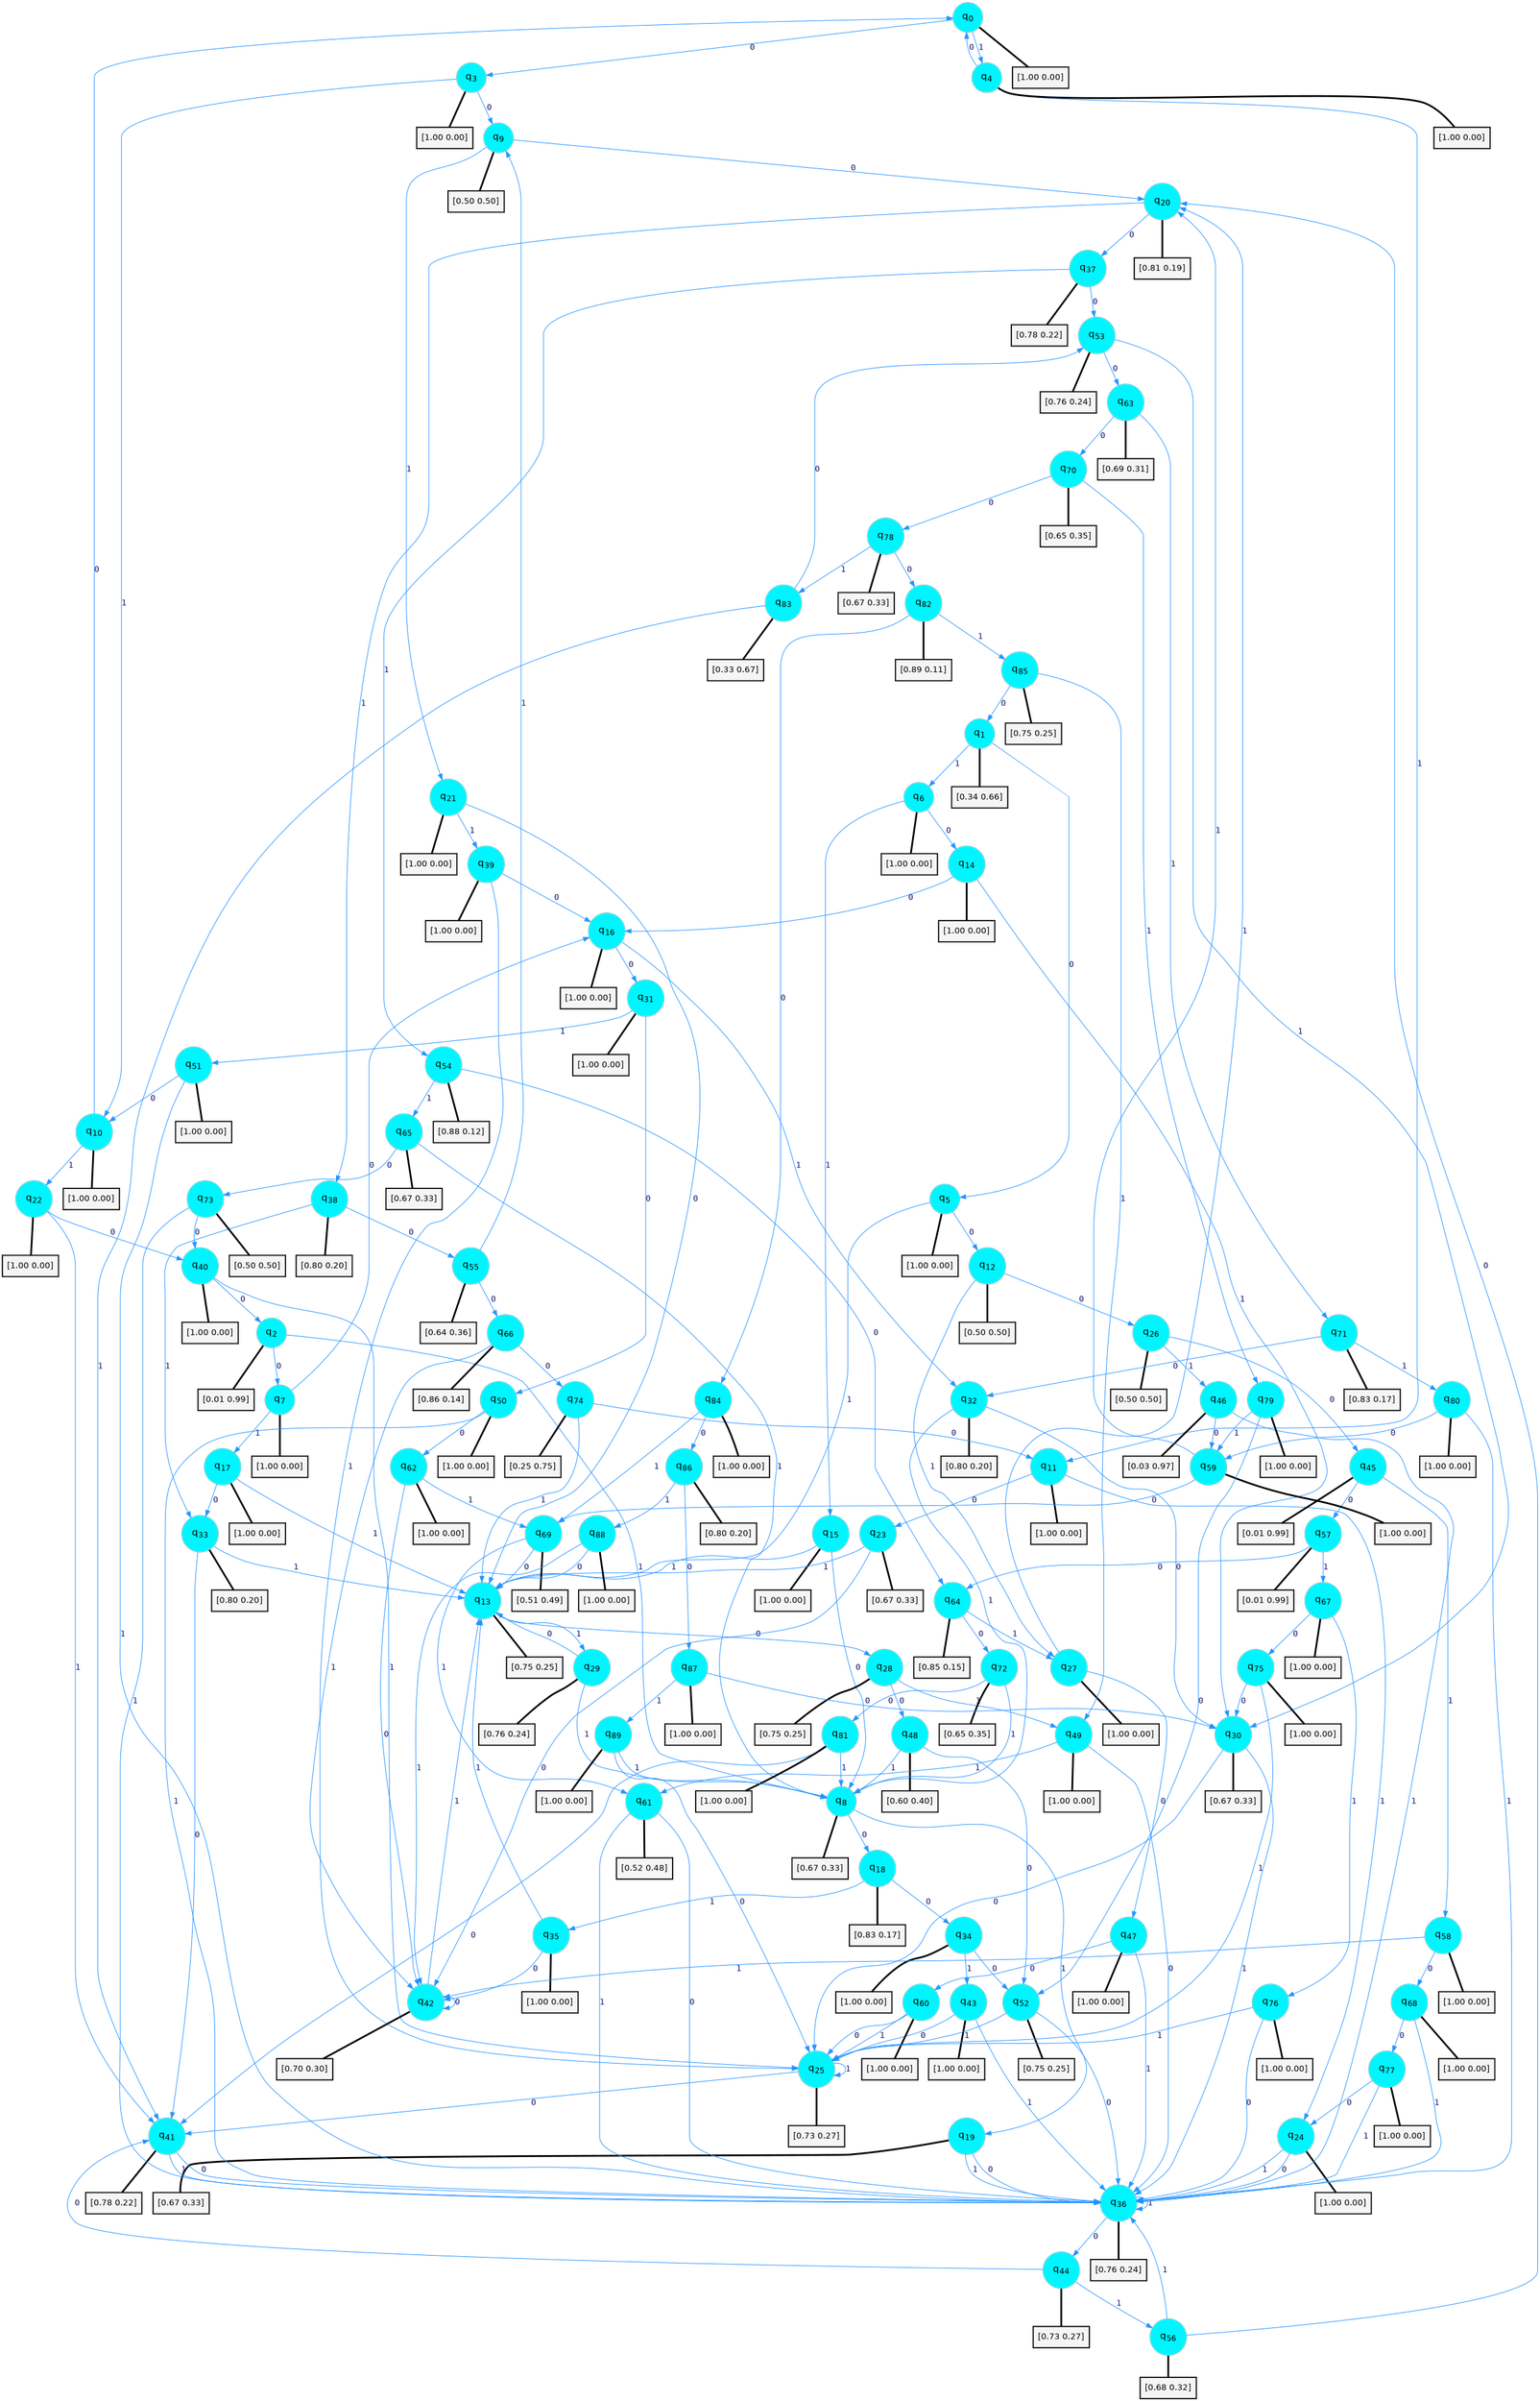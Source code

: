 digraph G {
graph [
bgcolor=transparent, dpi=300, rankdir=TD, size="40,25"];
node [
color=gray, fillcolor=turquoise1, fontcolor=black, fontname=Helvetica, fontsize=16, fontweight=bold, shape=circle, style=filled];
edge [
arrowsize=1, color=dodgerblue1, fontcolor=midnightblue, fontname=courier, fontweight=bold, penwidth=1, style=solid, weight=20];
0[label=<q<SUB>0</SUB>>];
1[label=<q<SUB>1</SUB>>];
2[label=<q<SUB>2</SUB>>];
3[label=<q<SUB>3</SUB>>];
4[label=<q<SUB>4</SUB>>];
5[label=<q<SUB>5</SUB>>];
6[label=<q<SUB>6</SUB>>];
7[label=<q<SUB>7</SUB>>];
8[label=<q<SUB>8</SUB>>];
9[label=<q<SUB>9</SUB>>];
10[label=<q<SUB>10</SUB>>];
11[label=<q<SUB>11</SUB>>];
12[label=<q<SUB>12</SUB>>];
13[label=<q<SUB>13</SUB>>];
14[label=<q<SUB>14</SUB>>];
15[label=<q<SUB>15</SUB>>];
16[label=<q<SUB>16</SUB>>];
17[label=<q<SUB>17</SUB>>];
18[label=<q<SUB>18</SUB>>];
19[label=<q<SUB>19</SUB>>];
20[label=<q<SUB>20</SUB>>];
21[label=<q<SUB>21</SUB>>];
22[label=<q<SUB>22</SUB>>];
23[label=<q<SUB>23</SUB>>];
24[label=<q<SUB>24</SUB>>];
25[label=<q<SUB>25</SUB>>];
26[label=<q<SUB>26</SUB>>];
27[label=<q<SUB>27</SUB>>];
28[label=<q<SUB>28</SUB>>];
29[label=<q<SUB>29</SUB>>];
30[label=<q<SUB>30</SUB>>];
31[label=<q<SUB>31</SUB>>];
32[label=<q<SUB>32</SUB>>];
33[label=<q<SUB>33</SUB>>];
34[label=<q<SUB>34</SUB>>];
35[label=<q<SUB>35</SUB>>];
36[label=<q<SUB>36</SUB>>];
37[label=<q<SUB>37</SUB>>];
38[label=<q<SUB>38</SUB>>];
39[label=<q<SUB>39</SUB>>];
40[label=<q<SUB>40</SUB>>];
41[label=<q<SUB>41</SUB>>];
42[label=<q<SUB>42</SUB>>];
43[label=<q<SUB>43</SUB>>];
44[label=<q<SUB>44</SUB>>];
45[label=<q<SUB>45</SUB>>];
46[label=<q<SUB>46</SUB>>];
47[label=<q<SUB>47</SUB>>];
48[label=<q<SUB>48</SUB>>];
49[label=<q<SUB>49</SUB>>];
50[label=<q<SUB>50</SUB>>];
51[label=<q<SUB>51</SUB>>];
52[label=<q<SUB>52</SUB>>];
53[label=<q<SUB>53</SUB>>];
54[label=<q<SUB>54</SUB>>];
55[label=<q<SUB>55</SUB>>];
56[label=<q<SUB>56</SUB>>];
57[label=<q<SUB>57</SUB>>];
58[label=<q<SUB>58</SUB>>];
59[label=<q<SUB>59</SUB>>];
60[label=<q<SUB>60</SUB>>];
61[label=<q<SUB>61</SUB>>];
62[label=<q<SUB>62</SUB>>];
63[label=<q<SUB>63</SUB>>];
64[label=<q<SUB>64</SUB>>];
65[label=<q<SUB>65</SUB>>];
66[label=<q<SUB>66</SUB>>];
67[label=<q<SUB>67</SUB>>];
68[label=<q<SUB>68</SUB>>];
69[label=<q<SUB>69</SUB>>];
70[label=<q<SUB>70</SUB>>];
71[label=<q<SUB>71</SUB>>];
72[label=<q<SUB>72</SUB>>];
73[label=<q<SUB>73</SUB>>];
74[label=<q<SUB>74</SUB>>];
75[label=<q<SUB>75</SUB>>];
76[label=<q<SUB>76</SUB>>];
77[label=<q<SUB>77</SUB>>];
78[label=<q<SUB>78</SUB>>];
79[label=<q<SUB>79</SUB>>];
80[label=<q<SUB>80</SUB>>];
81[label=<q<SUB>81</SUB>>];
82[label=<q<SUB>82</SUB>>];
83[label=<q<SUB>83</SUB>>];
84[label=<q<SUB>84</SUB>>];
85[label=<q<SUB>85</SUB>>];
86[label=<q<SUB>86</SUB>>];
87[label=<q<SUB>87</SUB>>];
88[label=<q<SUB>88</SUB>>];
89[label=<q<SUB>89</SUB>>];
90[label="[1.00 0.00]", shape=box,fontcolor=black, fontname=Helvetica, fontsize=14, penwidth=2, fillcolor=whitesmoke,color=black];
91[label="[0.34 0.66]", shape=box,fontcolor=black, fontname=Helvetica, fontsize=14, penwidth=2, fillcolor=whitesmoke,color=black];
92[label="[0.01 0.99]", shape=box,fontcolor=black, fontname=Helvetica, fontsize=14, penwidth=2, fillcolor=whitesmoke,color=black];
93[label="[1.00 0.00]", shape=box,fontcolor=black, fontname=Helvetica, fontsize=14, penwidth=2, fillcolor=whitesmoke,color=black];
94[label="[1.00 0.00]", shape=box,fontcolor=black, fontname=Helvetica, fontsize=14, penwidth=2, fillcolor=whitesmoke,color=black];
95[label="[1.00 0.00]", shape=box,fontcolor=black, fontname=Helvetica, fontsize=14, penwidth=2, fillcolor=whitesmoke,color=black];
96[label="[1.00 0.00]", shape=box,fontcolor=black, fontname=Helvetica, fontsize=14, penwidth=2, fillcolor=whitesmoke,color=black];
97[label="[1.00 0.00]", shape=box,fontcolor=black, fontname=Helvetica, fontsize=14, penwidth=2, fillcolor=whitesmoke,color=black];
98[label="[0.67 0.33]", shape=box,fontcolor=black, fontname=Helvetica, fontsize=14, penwidth=2, fillcolor=whitesmoke,color=black];
99[label="[0.50 0.50]", shape=box,fontcolor=black, fontname=Helvetica, fontsize=14, penwidth=2, fillcolor=whitesmoke,color=black];
100[label="[1.00 0.00]", shape=box,fontcolor=black, fontname=Helvetica, fontsize=14, penwidth=2, fillcolor=whitesmoke,color=black];
101[label="[1.00 0.00]", shape=box,fontcolor=black, fontname=Helvetica, fontsize=14, penwidth=2, fillcolor=whitesmoke,color=black];
102[label="[0.50 0.50]", shape=box,fontcolor=black, fontname=Helvetica, fontsize=14, penwidth=2, fillcolor=whitesmoke,color=black];
103[label="[0.75 0.25]", shape=box,fontcolor=black, fontname=Helvetica, fontsize=14, penwidth=2, fillcolor=whitesmoke,color=black];
104[label="[1.00 0.00]", shape=box,fontcolor=black, fontname=Helvetica, fontsize=14, penwidth=2, fillcolor=whitesmoke,color=black];
105[label="[1.00 0.00]", shape=box,fontcolor=black, fontname=Helvetica, fontsize=14, penwidth=2, fillcolor=whitesmoke,color=black];
106[label="[1.00 0.00]", shape=box,fontcolor=black, fontname=Helvetica, fontsize=14, penwidth=2, fillcolor=whitesmoke,color=black];
107[label="[1.00 0.00]", shape=box,fontcolor=black, fontname=Helvetica, fontsize=14, penwidth=2, fillcolor=whitesmoke,color=black];
108[label="[0.83 0.17]", shape=box,fontcolor=black, fontname=Helvetica, fontsize=14, penwidth=2, fillcolor=whitesmoke,color=black];
109[label="[0.67 0.33]", shape=box,fontcolor=black, fontname=Helvetica, fontsize=14, penwidth=2, fillcolor=whitesmoke,color=black];
110[label="[0.81 0.19]", shape=box,fontcolor=black, fontname=Helvetica, fontsize=14, penwidth=2, fillcolor=whitesmoke,color=black];
111[label="[1.00 0.00]", shape=box,fontcolor=black, fontname=Helvetica, fontsize=14, penwidth=2, fillcolor=whitesmoke,color=black];
112[label="[1.00 0.00]", shape=box,fontcolor=black, fontname=Helvetica, fontsize=14, penwidth=2, fillcolor=whitesmoke,color=black];
113[label="[0.67 0.33]", shape=box,fontcolor=black, fontname=Helvetica, fontsize=14, penwidth=2, fillcolor=whitesmoke,color=black];
114[label="[1.00 0.00]", shape=box,fontcolor=black, fontname=Helvetica, fontsize=14, penwidth=2, fillcolor=whitesmoke,color=black];
115[label="[0.73 0.27]", shape=box,fontcolor=black, fontname=Helvetica, fontsize=14, penwidth=2, fillcolor=whitesmoke,color=black];
116[label="[0.50 0.50]", shape=box,fontcolor=black, fontname=Helvetica, fontsize=14, penwidth=2, fillcolor=whitesmoke,color=black];
117[label="[1.00 0.00]", shape=box,fontcolor=black, fontname=Helvetica, fontsize=14, penwidth=2, fillcolor=whitesmoke,color=black];
118[label="[0.75 0.25]", shape=box,fontcolor=black, fontname=Helvetica, fontsize=14, penwidth=2, fillcolor=whitesmoke,color=black];
119[label="[0.76 0.24]", shape=box,fontcolor=black, fontname=Helvetica, fontsize=14, penwidth=2, fillcolor=whitesmoke,color=black];
120[label="[0.67 0.33]", shape=box,fontcolor=black, fontname=Helvetica, fontsize=14, penwidth=2, fillcolor=whitesmoke,color=black];
121[label="[1.00 0.00]", shape=box,fontcolor=black, fontname=Helvetica, fontsize=14, penwidth=2, fillcolor=whitesmoke,color=black];
122[label="[0.80 0.20]", shape=box,fontcolor=black, fontname=Helvetica, fontsize=14, penwidth=2, fillcolor=whitesmoke,color=black];
123[label="[0.80 0.20]", shape=box,fontcolor=black, fontname=Helvetica, fontsize=14, penwidth=2, fillcolor=whitesmoke,color=black];
124[label="[1.00 0.00]", shape=box,fontcolor=black, fontname=Helvetica, fontsize=14, penwidth=2, fillcolor=whitesmoke,color=black];
125[label="[1.00 0.00]", shape=box,fontcolor=black, fontname=Helvetica, fontsize=14, penwidth=2, fillcolor=whitesmoke,color=black];
126[label="[0.76 0.24]", shape=box,fontcolor=black, fontname=Helvetica, fontsize=14, penwidth=2, fillcolor=whitesmoke,color=black];
127[label="[0.78 0.22]", shape=box,fontcolor=black, fontname=Helvetica, fontsize=14, penwidth=2, fillcolor=whitesmoke,color=black];
128[label="[0.80 0.20]", shape=box,fontcolor=black, fontname=Helvetica, fontsize=14, penwidth=2, fillcolor=whitesmoke,color=black];
129[label="[1.00 0.00]", shape=box,fontcolor=black, fontname=Helvetica, fontsize=14, penwidth=2, fillcolor=whitesmoke,color=black];
130[label="[1.00 0.00]", shape=box,fontcolor=black, fontname=Helvetica, fontsize=14, penwidth=2, fillcolor=whitesmoke,color=black];
131[label="[0.78 0.22]", shape=box,fontcolor=black, fontname=Helvetica, fontsize=14, penwidth=2, fillcolor=whitesmoke,color=black];
132[label="[0.70 0.30]", shape=box,fontcolor=black, fontname=Helvetica, fontsize=14, penwidth=2, fillcolor=whitesmoke,color=black];
133[label="[1.00 0.00]", shape=box,fontcolor=black, fontname=Helvetica, fontsize=14, penwidth=2, fillcolor=whitesmoke,color=black];
134[label="[0.73 0.27]", shape=box,fontcolor=black, fontname=Helvetica, fontsize=14, penwidth=2, fillcolor=whitesmoke,color=black];
135[label="[0.01 0.99]", shape=box,fontcolor=black, fontname=Helvetica, fontsize=14, penwidth=2, fillcolor=whitesmoke,color=black];
136[label="[0.03 0.97]", shape=box,fontcolor=black, fontname=Helvetica, fontsize=14, penwidth=2, fillcolor=whitesmoke,color=black];
137[label="[1.00 0.00]", shape=box,fontcolor=black, fontname=Helvetica, fontsize=14, penwidth=2, fillcolor=whitesmoke,color=black];
138[label="[0.60 0.40]", shape=box,fontcolor=black, fontname=Helvetica, fontsize=14, penwidth=2, fillcolor=whitesmoke,color=black];
139[label="[1.00 0.00]", shape=box,fontcolor=black, fontname=Helvetica, fontsize=14, penwidth=2, fillcolor=whitesmoke,color=black];
140[label="[1.00 0.00]", shape=box,fontcolor=black, fontname=Helvetica, fontsize=14, penwidth=2, fillcolor=whitesmoke,color=black];
141[label="[1.00 0.00]", shape=box,fontcolor=black, fontname=Helvetica, fontsize=14, penwidth=2, fillcolor=whitesmoke,color=black];
142[label="[0.75 0.25]", shape=box,fontcolor=black, fontname=Helvetica, fontsize=14, penwidth=2, fillcolor=whitesmoke,color=black];
143[label="[0.76 0.24]", shape=box,fontcolor=black, fontname=Helvetica, fontsize=14, penwidth=2, fillcolor=whitesmoke,color=black];
144[label="[0.88 0.12]", shape=box,fontcolor=black, fontname=Helvetica, fontsize=14, penwidth=2, fillcolor=whitesmoke,color=black];
145[label="[0.64 0.36]", shape=box,fontcolor=black, fontname=Helvetica, fontsize=14, penwidth=2, fillcolor=whitesmoke,color=black];
146[label="[0.68 0.32]", shape=box,fontcolor=black, fontname=Helvetica, fontsize=14, penwidth=2, fillcolor=whitesmoke,color=black];
147[label="[0.01 0.99]", shape=box,fontcolor=black, fontname=Helvetica, fontsize=14, penwidth=2, fillcolor=whitesmoke,color=black];
148[label="[1.00 0.00]", shape=box,fontcolor=black, fontname=Helvetica, fontsize=14, penwidth=2, fillcolor=whitesmoke,color=black];
149[label="[1.00 0.00]", shape=box,fontcolor=black, fontname=Helvetica, fontsize=14, penwidth=2, fillcolor=whitesmoke,color=black];
150[label="[1.00 0.00]", shape=box,fontcolor=black, fontname=Helvetica, fontsize=14, penwidth=2, fillcolor=whitesmoke,color=black];
151[label="[0.52 0.48]", shape=box,fontcolor=black, fontname=Helvetica, fontsize=14, penwidth=2, fillcolor=whitesmoke,color=black];
152[label="[1.00 0.00]", shape=box,fontcolor=black, fontname=Helvetica, fontsize=14, penwidth=2, fillcolor=whitesmoke,color=black];
153[label="[0.69 0.31]", shape=box,fontcolor=black, fontname=Helvetica, fontsize=14, penwidth=2, fillcolor=whitesmoke,color=black];
154[label="[0.85 0.15]", shape=box,fontcolor=black, fontname=Helvetica, fontsize=14, penwidth=2, fillcolor=whitesmoke,color=black];
155[label="[0.67 0.33]", shape=box,fontcolor=black, fontname=Helvetica, fontsize=14, penwidth=2, fillcolor=whitesmoke,color=black];
156[label="[0.86 0.14]", shape=box,fontcolor=black, fontname=Helvetica, fontsize=14, penwidth=2, fillcolor=whitesmoke,color=black];
157[label="[1.00 0.00]", shape=box,fontcolor=black, fontname=Helvetica, fontsize=14, penwidth=2, fillcolor=whitesmoke,color=black];
158[label="[1.00 0.00]", shape=box,fontcolor=black, fontname=Helvetica, fontsize=14, penwidth=2, fillcolor=whitesmoke,color=black];
159[label="[0.51 0.49]", shape=box,fontcolor=black, fontname=Helvetica, fontsize=14, penwidth=2, fillcolor=whitesmoke,color=black];
160[label="[0.65 0.35]", shape=box,fontcolor=black, fontname=Helvetica, fontsize=14, penwidth=2, fillcolor=whitesmoke,color=black];
161[label="[0.83 0.17]", shape=box,fontcolor=black, fontname=Helvetica, fontsize=14, penwidth=2, fillcolor=whitesmoke,color=black];
162[label="[0.65 0.35]", shape=box,fontcolor=black, fontname=Helvetica, fontsize=14, penwidth=2, fillcolor=whitesmoke,color=black];
163[label="[0.50 0.50]", shape=box,fontcolor=black, fontname=Helvetica, fontsize=14, penwidth=2, fillcolor=whitesmoke,color=black];
164[label="[0.25 0.75]", shape=box,fontcolor=black, fontname=Helvetica, fontsize=14, penwidth=2, fillcolor=whitesmoke,color=black];
165[label="[1.00 0.00]", shape=box,fontcolor=black, fontname=Helvetica, fontsize=14, penwidth=2, fillcolor=whitesmoke,color=black];
166[label="[1.00 0.00]", shape=box,fontcolor=black, fontname=Helvetica, fontsize=14, penwidth=2, fillcolor=whitesmoke,color=black];
167[label="[1.00 0.00]", shape=box,fontcolor=black, fontname=Helvetica, fontsize=14, penwidth=2, fillcolor=whitesmoke,color=black];
168[label="[0.67 0.33]", shape=box,fontcolor=black, fontname=Helvetica, fontsize=14, penwidth=2, fillcolor=whitesmoke,color=black];
169[label="[1.00 0.00]", shape=box,fontcolor=black, fontname=Helvetica, fontsize=14, penwidth=2, fillcolor=whitesmoke,color=black];
170[label="[1.00 0.00]", shape=box,fontcolor=black, fontname=Helvetica, fontsize=14, penwidth=2, fillcolor=whitesmoke,color=black];
171[label="[1.00 0.00]", shape=box,fontcolor=black, fontname=Helvetica, fontsize=14, penwidth=2, fillcolor=whitesmoke,color=black];
172[label="[0.89 0.11]", shape=box,fontcolor=black, fontname=Helvetica, fontsize=14, penwidth=2, fillcolor=whitesmoke,color=black];
173[label="[0.33 0.67]", shape=box,fontcolor=black, fontname=Helvetica, fontsize=14, penwidth=2, fillcolor=whitesmoke,color=black];
174[label="[1.00 0.00]", shape=box,fontcolor=black, fontname=Helvetica, fontsize=14, penwidth=2, fillcolor=whitesmoke,color=black];
175[label="[0.75 0.25]", shape=box,fontcolor=black, fontname=Helvetica, fontsize=14, penwidth=2, fillcolor=whitesmoke,color=black];
176[label="[0.80 0.20]", shape=box,fontcolor=black, fontname=Helvetica, fontsize=14, penwidth=2, fillcolor=whitesmoke,color=black];
177[label="[1.00 0.00]", shape=box,fontcolor=black, fontname=Helvetica, fontsize=14, penwidth=2, fillcolor=whitesmoke,color=black];
178[label="[1.00 0.00]", shape=box,fontcolor=black, fontname=Helvetica, fontsize=14, penwidth=2, fillcolor=whitesmoke,color=black];
179[label="[1.00 0.00]", shape=box,fontcolor=black, fontname=Helvetica, fontsize=14, penwidth=2, fillcolor=whitesmoke,color=black];
0->3 [label=0];
0->4 [label=1];
0->90 [arrowhead=none, penwidth=3,color=black];
1->5 [label=0];
1->6 [label=1];
1->91 [arrowhead=none, penwidth=3,color=black];
2->7 [label=0];
2->8 [label=1];
2->92 [arrowhead=none, penwidth=3,color=black];
3->9 [label=0];
3->10 [label=1];
3->93 [arrowhead=none, penwidth=3,color=black];
4->0 [label=0];
4->11 [label=1];
4->94 [arrowhead=none, penwidth=3,color=black];
5->12 [label=0];
5->13 [label=1];
5->95 [arrowhead=none, penwidth=3,color=black];
6->14 [label=0];
6->15 [label=1];
6->96 [arrowhead=none, penwidth=3,color=black];
7->16 [label=0];
7->17 [label=1];
7->97 [arrowhead=none, penwidth=3,color=black];
8->18 [label=0];
8->19 [label=1];
8->98 [arrowhead=none, penwidth=3,color=black];
9->20 [label=0];
9->21 [label=1];
9->99 [arrowhead=none, penwidth=3,color=black];
10->0 [label=0];
10->22 [label=1];
10->100 [arrowhead=none, penwidth=3,color=black];
11->23 [label=0];
11->24 [label=1];
11->101 [arrowhead=none, penwidth=3,color=black];
12->26 [label=0];
12->27 [label=1];
12->102 [arrowhead=none, penwidth=3,color=black];
13->28 [label=0];
13->29 [label=1];
13->103 [arrowhead=none, penwidth=3,color=black];
14->16 [label=0];
14->30 [label=1];
14->104 [arrowhead=none, penwidth=3,color=black];
15->8 [label=0];
15->13 [label=1];
15->105 [arrowhead=none, penwidth=3,color=black];
16->31 [label=0];
16->32 [label=1];
16->106 [arrowhead=none, penwidth=3,color=black];
17->33 [label=0];
17->13 [label=1];
17->107 [arrowhead=none, penwidth=3,color=black];
18->34 [label=0];
18->35 [label=1];
18->108 [arrowhead=none, penwidth=3,color=black];
19->36 [label=0];
19->36 [label=1];
19->109 [arrowhead=none, penwidth=3,color=black];
20->37 [label=0];
20->38 [label=1];
20->110 [arrowhead=none, penwidth=3,color=black];
21->13 [label=0];
21->39 [label=1];
21->111 [arrowhead=none, penwidth=3,color=black];
22->40 [label=0];
22->41 [label=1];
22->112 [arrowhead=none, penwidth=3,color=black];
23->42 [label=0];
23->13 [label=1];
23->113 [arrowhead=none, penwidth=3,color=black];
24->36 [label=0];
24->36 [label=1];
24->114 [arrowhead=none, penwidth=3,color=black];
25->41 [label=0];
25->25 [label=1];
25->115 [arrowhead=none, penwidth=3,color=black];
26->45 [label=0];
26->46 [label=1];
26->116 [arrowhead=none, penwidth=3,color=black];
27->47 [label=0];
27->20 [label=1];
27->117 [arrowhead=none, penwidth=3,color=black];
28->48 [label=0];
28->49 [label=1];
28->118 [arrowhead=none, penwidth=3,color=black];
29->13 [label=0];
29->8 [label=1];
29->119 [arrowhead=none, penwidth=3,color=black];
30->25 [label=0];
30->36 [label=1];
30->120 [arrowhead=none, penwidth=3,color=black];
31->50 [label=0];
31->51 [label=1];
31->121 [arrowhead=none, penwidth=3,color=black];
32->30 [label=0];
32->8 [label=1];
32->122 [arrowhead=none, penwidth=3,color=black];
33->41 [label=0];
33->13 [label=1];
33->123 [arrowhead=none, penwidth=3,color=black];
34->52 [label=0];
34->43 [label=1];
34->124 [arrowhead=none, penwidth=3,color=black];
35->42 [label=0];
35->13 [label=1];
35->125 [arrowhead=none, penwidth=3,color=black];
36->44 [label=0];
36->36 [label=1];
36->126 [arrowhead=none, penwidth=3,color=black];
37->53 [label=0];
37->54 [label=1];
37->127 [arrowhead=none, penwidth=3,color=black];
38->55 [label=0];
38->33 [label=1];
38->128 [arrowhead=none, penwidth=3,color=black];
39->16 [label=0];
39->25 [label=1];
39->129 [arrowhead=none, penwidth=3,color=black];
40->2 [label=0];
40->25 [label=1];
40->130 [arrowhead=none, penwidth=3,color=black];
41->36 [label=0];
41->36 [label=1];
41->131 [arrowhead=none, penwidth=3,color=black];
42->42 [label=0];
42->13 [label=1];
42->132 [arrowhead=none, penwidth=3,color=black];
43->25 [label=0];
43->36 [label=1];
43->133 [arrowhead=none, penwidth=3,color=black];
44->41 [label=0];
44->56 [label=1];
44->134 [arrowhead=none, penwidth=3,color=black];
45->57 [label=0];
45->58 [label=1];
45->135 [arrowhead=none, penwidth=3,color=black];
46->59 [label=0];
46->36 [label=1];
46->136 [arrowhead=none, penwidth=3,color=black];
47->60 [label=0];
47->36 [label=1];
47->137 [arrowhead=none, penwidth=3,color=black];
48->52 [label=0];
48->8 [label=1];
48->138 [arrowhead=none, penwidth=3,color=black];
49->36 [label=0];
49->61 [label=1];
49->139 [arrowhead=none, penwidth=3,color=black];
50->62 [label=0];
50->36 [label=1];
50->140 [arrowhead=none, penwidth=3,color=black];
51->10 [label=0];
51->36 [label=1];
51->141 [arrowhead=none, penwidth=3,color=black];
52->36 [label=0];
52->25 [label=1];
52->142 [arrowhead=none, penwidth=3,color=black];
53->63 [label=0];
53->30 [label=1];
53->143 [arrowhead=none, penwidth=3,color=black];
54->64 [label=0];
54->65 [label=1];
54->144 [arrowhead=none, penwidth=3,color=black];
55->66 [label=0];
55->9 [label=1];
55->145 [arrowhead=none, penwidth=3,color=black];
56->20 [label=0];
56->36 [label=1];
56->146 [arrowhead=none, penwidth=3,color=black];
57->64 [label=0];
57->67 [label=1];
57->147 [arrowhead=none, penwidth=3,color=black];
58->68 [label=0];
58->42 [label=1];
58->148 [arrowhead=none, penwidth=3,color=black];
59->69 [label=0];
59->20 [label=1];
59->149 [arrowhead=none, penwidth=3,color=black];
60->25 [label=0];
60->25 [label=1];
60->150 [arrowhead=none, penwidth=3,color=black];
61->36 [label=0];
61->36 [label=1];
61->151 [arrowhead=none, penwidth=3,color=black];
62->42 [label=0];
62->69 [label=1];
62->152 [arrowhead=none, penwidth=3,color=black];
63->70 [label=0];
63->71 [label=1];
63->153 [arrowhead=none, penwidth=3,color=black];
64->72 [label=0];
64->27 [label=1];
64->154 [arrowhead=none, penwidth=3,color=black];
65->73 [label=0];
65->8 [label=1];
65->155 [arrowhead=none, penwidth=3,color=black];
66->74 [label=0];
66->42 [label=1];
66->156 [arrowhead=none, penwidth=3,color=black];
67->75 [label=0];
67->76 [label=1];
67->157 [arrowhead=none, penwidth=3,color=black];
68->77 [label=0];
68->36 [label=1];
68->158 [arrowhead=none, penwidth=3,color=black];
69->13 [label=0];
69->61 [label=1];
69->159 [arrowhead=none, penwidth=3,color=black];
70->78 [label=0];
70->79 [label=1];
70->160 [arrowhead=none, penwidth=3,color=black];
71->32 [label=0];
71->80 [label=1];
71->161 [arrowhead=none, penwidth=3,color=black];
72->81 [label=0];
72->8 [label=1];
72->162 [arrowhead=none, penwidth=3,color=black];
73->40 [label=0];
73->36 [label=1];
73->163 [arrowhead=none, penwidth=3,color=black];
74->11 [label=0];
74->13 [label=1];
74->164 [arrowhead=none, penwidth=3,color=black];
75->30 [label=0];
75->25 [label=1];
75->165 [arrowhead=none, penwidth=3,color=black];
76->36 [label=0];
76->25 [label=1];
76->166 [arrowhead=none, penwidth=3,color=black];
77->24 [label=0];
77->36 [label=1];
77->167 [arrowhead=none, penwidth=3,color=black];
78->82 [label=0];
78->83 [label=1];
78->168 [arrowhead=none, penwidth=3,color=black];
79->52 [label=0];
79->59 [label=1];
79->169 [arrowhead=none, penwidth=3,color=black];
80->59 [label=0];
80->36 [label=1];
80->170 [arrowhead=none, penwidth=3,color=black];
81->41 [label=0];
81->8 [label=1];
81->171 [arrowhead=none, penwidth=3,color=black];
82->84 [label=0];
82->85 [label=1];
82->172 [arrowhead=none, penwidth=3,color=black];
83->53 [label=0];
83->41 [label=1];
83->173 [arrowhead=none, penwidth=3,color=black];
84->86 [label=0];
84->69 [label=1];
84->174 [arrowhead=none, penwidth=3,color=black];
85->1 [label=0];
85->49 [label=1];
85->175 [arrowhead=none, penwidth=3,color=black];
86->87 [label=0];
86->88 [label=1];
86->176 [arrowhead=none, penwidth=3,color=black];
87->30 [label=0];
87->89 [label=1];
87->177 [arrowhead=none, penwidth=3,color=black];
88->13 [label=0];
88->42 [label=1];
88->178 [arrowhead=none, penwidth=3,color=black];
89->25 [label=0];
89->8 [label=1];
89->179 [arrowhead=none, penwidth=3,color=black];
}
